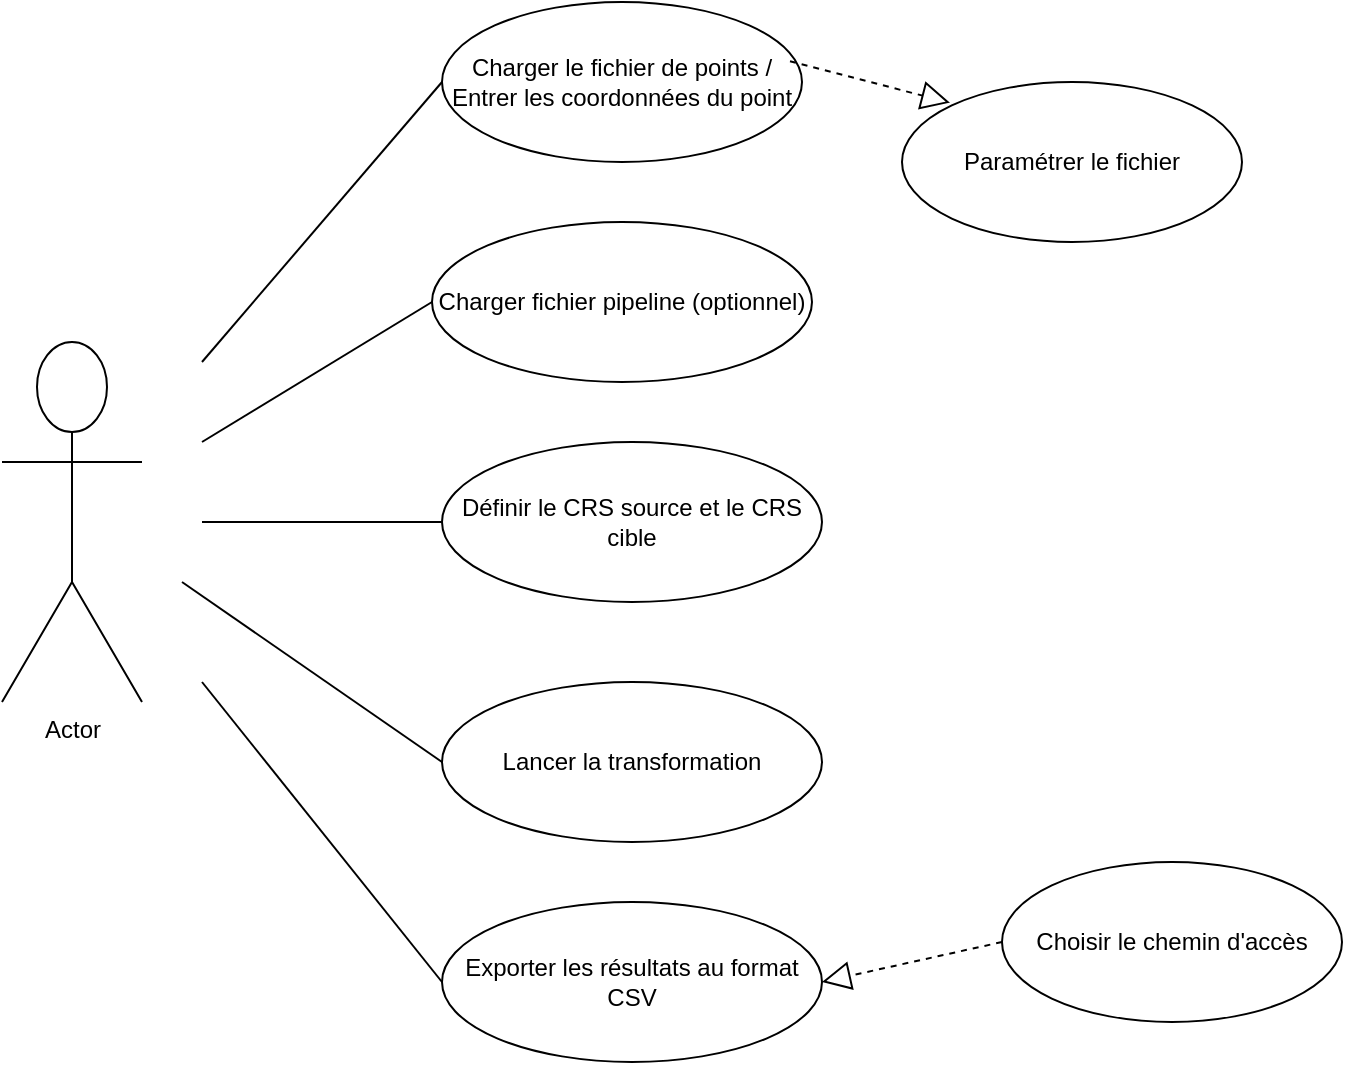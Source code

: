 <mxfile version="24.9.1">
  <diagram name="Page-1" id="0BjuaR10c-HpHQ8Zxktg">
    <mxGraphModel dx="2068" dy="750" grid="1" gridSize="10" guides="1" tooltips="1" connect="1" arrows="1" fold="1" page="1" pageScale="1" pageWidth="827" pageHeight="1169" math="0" shadow="0">
      <root>
        <mxCell id="0" />
        <mxCell id="1" parent="0" />
        <mxCell id="tQV1uXA7SZ9vbFeKETRc-1" value="Actor" style="shape=umlActor;verticalLabelPosition=bottom;verticalAlign=top;html=1;outlineConnect=0;rotation=0;" vertex="1" parent="1">
          <mxGeometry x="20" y="200" width="70" height="180" as="geometry" />
        </mxCell>
        <mxCell id="tQV1uXA7SZ9vbFeKETRc-2" value="Charger le fichier de points / Entrer les coordonnées du point " style="ellipse;whiteSpace=wrap;html=1;" vertex="1" parent="1">
          <mxGeometry x="240" y="30" width="180" height="80" as="geometry" />
        </mxCell>
        <mxCell id="tQV1uXA7SZ9vbFeKETRc-3" value="Définir le CRS source et le CRS cible" style="ellipse;whiteSpace=wrap;html=1;" vertex="1" parent="1">
          <mxGeometry x="240" y="250" width="190" height="80" as="geometry" />
        </mxCell>
        <mxCell id="tQV1uXA7SZ9vbFeKETRc-4" value="Lancer la transformation" style="ellipse;whiteSpace=wrap;html=1;" vertex="1" parent="1">
          <mxGeometry x="240" y="370" width="190" height="80" as="geometry" />
        </mxCell>
        <mxCell id="tQV1uXA7SZ9vbFeKETRc-5" value="Exporter les résultats au format CSV" style="ellipse;whiteSpace=wrap;html=1;" vertex="1" parent="1">
          <mxGeometry x="240" y="480" width="190" height="80" as="geometry" />
        </mxCell>
        <mxCell id="tQV1uXA7SZ9vbFeKETRc-7" value="" style="endArrow=none;html=1;rounded=0;entryX=0;entryY=0.5;entryDx=0;entryDy=0;" edge="1" parent="1" target="tQV1uXA7SZ9vbFeKETRc-2">
          <mxGeometry width="50" height="50" relative="1" as="geometry">
            <mxPoint x="120" y="210" as="sourcePoint" />
            <mxPoint x="240" y="90" as="targetPoint" />
            <Array as="points" />
          </mxGeometry>
        </mxCell>
        <mxCell id="tQV1uXA7SZ9vbFeKETRc-8" value="" style="endArrow=none;html=1;rounded=0;entryX=0;entryY=0.5;entryDx=0;entryDy=0;" edge="1" parent="1" target="tQV1uXA7SZ9vbFeKETRc-3">
          <mxGeometry width="50" height="50" relative="1" as="geometry">
            <mxPoint x="120" y="290" as="sourcePoint" />
            <mxPoint x="250" y="190" as="targetPoint" />
          </mxGeometry>
        </mxCell>
        <mxCell id="tQV1uXA7SZ9vbFeKETRc-9" value="" style="endArrow=none;html=1;rounded=0;entryX=0;entryY=0.5;entryDx=0;entryDy=0;" edge="1" parent="1" target="tQV1uXA7SZ9vbFeKETRc-4">
          <mxGeometry width="50" height="50" relative="1" as="geometry">
            <mxPoint x="110" y="320" as="sourcePoint" />
            <mxPoint x="220" y="250" as="targetPoint" />
          </mxGeometry>
        </mxCell>
        <mxCell id="tQV1uXA7SZ9vbFeKETRc-10" value="" style="endArrow=none;html=1;rounded=0;entryX=0;entryY=0.5;entryDx=0;entryDy=0;" edge="1" parent="1" target="tQV1uXA7SZ9vbFeKETRc-5">
          <mxGeometry width="50" height="50" relative="1" as="geometry">
            <mxPoint x="120" y="370" as="sourcePoint" />
            <mxPoint x="200" y="380" as="targetPoint" />
          </mxGeometry>
        </mxCell>
        <mxCell id="tQV1uXA7SZ9vbFeKETRc-11" value="Paramétrer le fichier" style="ellipse;whiteSpace=wrap;html=1;" vertex="1" parent="1">
          <mxGeometry x="470" y="70" width="170" height="80" as="geometry" />
        </mxCell>
        <mxCell id="tQV1uXA7SZ9vbFeKETRc-12" value="Choisir le chemin d&#39;accès" style="ellipse;whiteSpace=wrap;html=1;" vertex="1" parent="1">
          <mxGeometry x="520" y="460" width="170" height="80" as="geometry" />
        </mxCell>
        <mxCell id="tQV1uXA7SZ9vbFeKETRc-14" value="" style="endArrow=block;dashed=1;endFill=0;endSize=12;html=1;rounded=0;entryX=1;entryY=0.5;entryDx=0;entryDy=0;exitX=0;exitY=0.5;exitDx=0;exitDy=0;" edge="1" parent="1" source="tQV1uXA7SZ9vbFeKETRc-12" target="tQV1uXA7SZ9vbFeKETRc-5">
          <mxGeometry width="160" relative="1" as="geometry">
            <mxPoint x="500" y="320" as="sourcePoint" />
            <mxPoint x="620" y="419.29" as="targetPoint" />
            <Array as="points" />
          </mxGeometry>
        </mxCell>
        <mxCell id="tQV1uXA7SZ9vbFeKETRc-15" value="" style="endArrow=block;dashed=1;endFill=0;endSize=12;html=1;rounded=0;" edge="1" parent="1">
          <mxGeometry width="160" relative="1" as="geometry">
            <mxPoint x="414" y="59.64" as="sourcePoint" />
            <mxPoint x="494" y="80.35" as="targetPoint" />
          </mxGeometry>
        </mxCell>
        <mxCell id="tQV1uXA7SZ9vbFeKETRc-16" value="Charger fichier pipeline (optionnel)" style="ellipse;whiteSpace=wrap;html=1;" vertex="1" parent="1">
          <mxGeometry x="235" y="140" width="190" height="80" as="geometry" />
        </mxCell>
        <mxCell id="tQV1uXA7SZ9vbFeKETRc-17" value="" style="endArrow=none;html=1;rounded=0;entryX=0;entryY=0.5;entryDx=0;entryDy=0;" edge="1" parent="1" target="tQV1uXA7SZ9vbFeKETRc-16">
          <mxGeometry width="50" height="50" relative="1" as="geometry">
            <mxPoint x="120" y="250" as="sourcePoint" />
            <mxPoint x="250" y="100" as="targetPoint" />
            <Array as="points" />
          </mxGeometry>
        </mxCell>
      </root>
    </mxGraphModel>
  </diagram>
</mxfile>
